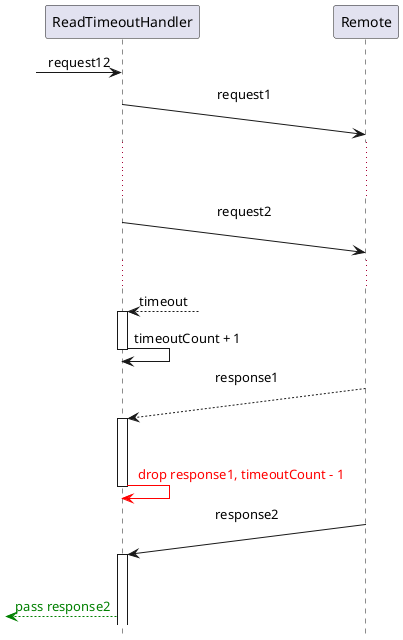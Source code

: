 @startuml
hide footbox
skinparam sequenceMessageAlign center
participant 0 as "ReadTimeoutHandler"
participant 1 as "Remote"

?->0: request12
0->(30)1:request1
...
...
0->(30)1:request2


...
0<--? ++: timeout
0->0 --: timeoutCount + 1


1-->(30)0++ :response1
0-[#Red]>0-- : <font color=red> drop response1, timeoutCount - 1

1->(30)0 ++:response2
?<[#Green]--0: <font color=green> pass response2

@enduml